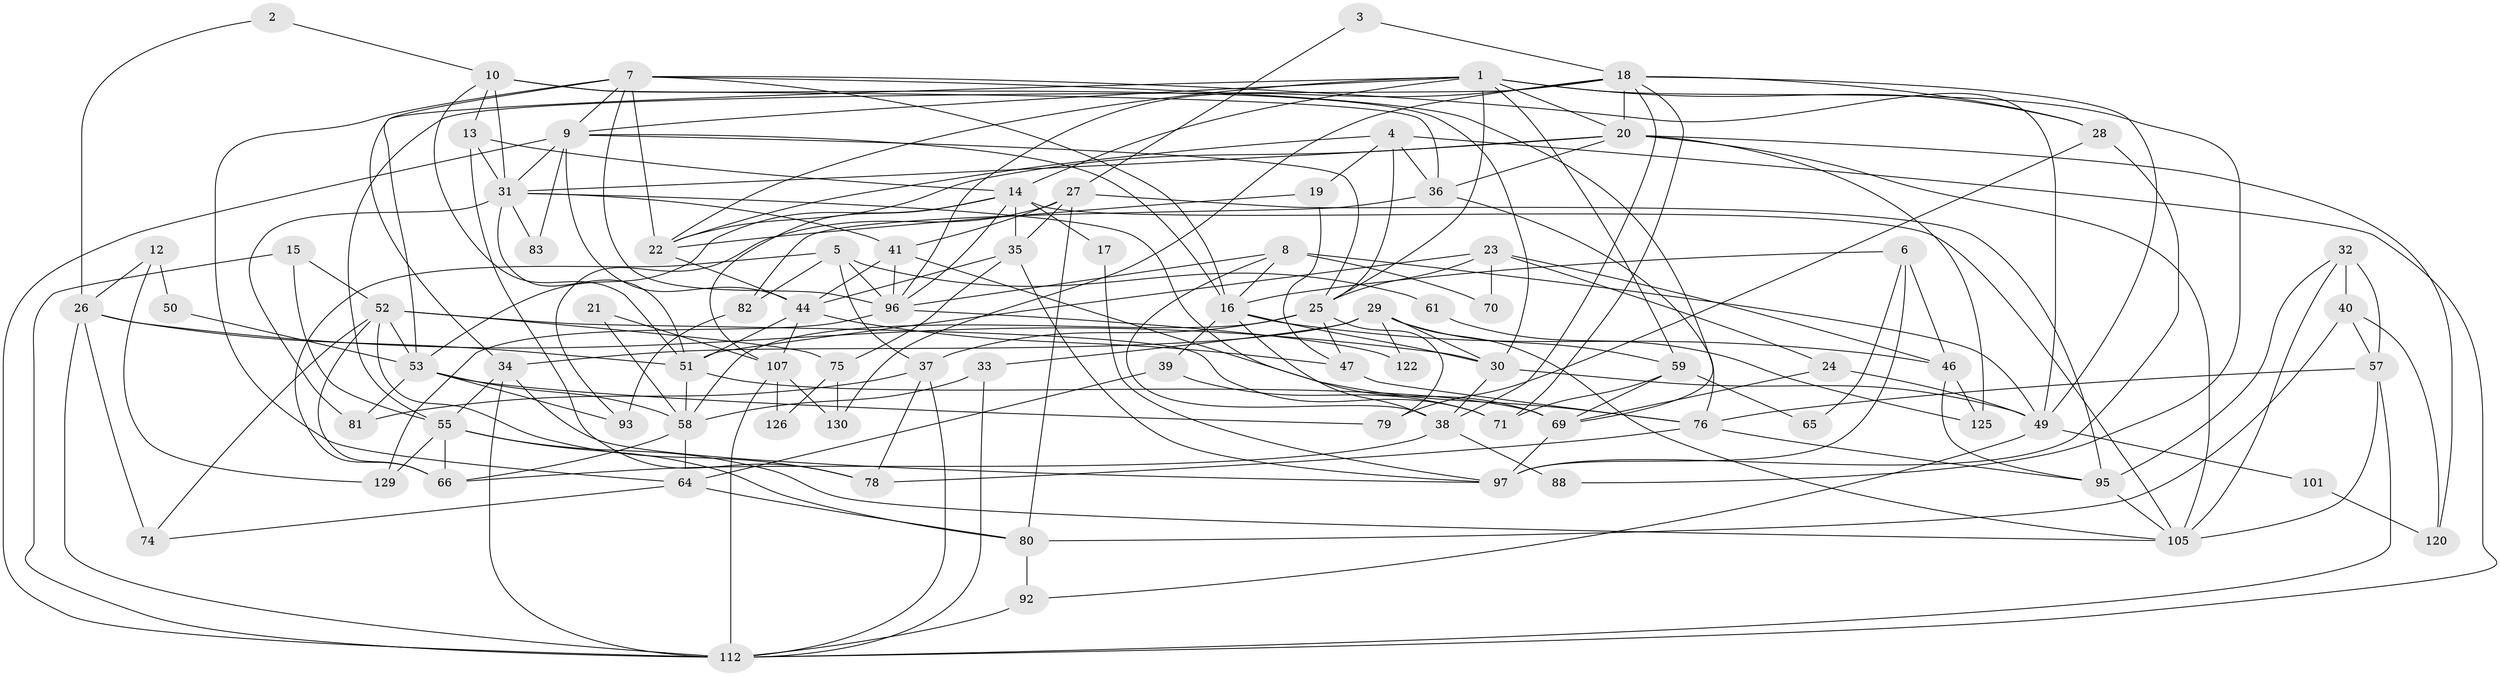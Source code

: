 // original degree distribution, {5: 0.16923076923076924, 2: 0.13076923076923078, 3: 0.3, 4: 0.2230769230769231, 7: 0.038461538461538464, 6: 0.13846153846153847}
// Generated by graph-tools (version 1.1) at 2025/11/02/27/25 16:11:19]
// undirected, 84 vertices, 203 edges
graph export_dot {
graph [start="1"]
  node [color=gray90,style=filled];
  1 [super="+115"];
  2;
  3;
  4 [super="+128"];
  5 [super="+68"];
  6 [super="+11"];
  7 [super="+123"];
  8;
  9 [super="+106"];
  10 [super="+124"];
  12;
  13 [super="+84"];
  14 [super="+67"];
  15;
  16 [super="+114"];
  17;
  18 [super="+43"];
  19;
  20 [super="+56"];
  21;
  22 [super="+42"];
  23 [super="+62"];
  24;
  25 [super="+108"];
  26 [super="+111"];
  27 [super="+45"];
  28;
  29 [super="+99"];
  30 [super="+89"];
  31 [super="+90"];
  32 [super="+63"];
  33;
  34 [super="+86"];
  35 [super="+77"];
  36 [super="+113"];
  37 [super="+116"];
  38 [super="+60"];
  39;
  40;
  41 [super="+54"];
  44 [super="+48"];
  46;
  47;
  49 [super="+118"];
  50;
  51 [super="+102"];
  52 [super="+72"];
  53 [super="+117"];
  55 [super="+109"];
  57 [super="+104"];
  58 [super="+87"];
  59 [super="+94"];
  61;
  64 [super="+73"];
  65;
  66 [super="+91"];
  69 [super="+85"];
  70;
  71;
  74;
  75;
  76;
  78;
  79;
  80 [super="+121"];
  81;
  82;
  83;
  88;
  92;
  93;
  95 [super="+100"];
  96 [super="+103"];
  97 [super="+98"];
  101;
  105 [super="+119"];
  107 [super="+110"];
  112 [super="+127"];
  120;
  122;
  125;
  126;
  129;
  130;
  1 -- 9;
  1 -- 20;
  1 -- 28;
  1 -- 59;
  1 -- 53;
  1 -- 22;
  1 -- 88;
  1 -- 25;
  1 -- 14;
  2 -- 26;
  2 -- 10;
  3 -- 18;
  3 -- 27;
  4 -- 22;
  4 -- 112;
  4 -- 25;
  4 -- 19;
  4 -- 36;
  5 -- 66;
  5 -- 61 [weight=2];
  5 -- 82;
  5 -- 37;
  5 -- 96;
  6 -- 16;
  6 -- 97 [weight=2];
  6 -- 65;
  6 -- 46;
  7 -- 22;
  7 -- 96;
  7 -- 64;
  7 -- 69;
  7 -- 9;
  7 -- 49;
  7 -- 34;
  7 -- 16;
  8 -- 16;
  8 -- 70;
  8 -- 49;
  8 -- 38;
  8 -- 96;
  9 -- 83;
  9 -- 112 [weight=2];
  9 -- 44;
  9 -- 25;
  9 -- 31;
  9 -- 16;
  10 -- 51;
  10 -- 30;
  10 -- 31;
  10 -- 13;
  10 -- 36;
  12 -- 129;
  12 -- 50;
  12 -- 26;
  13 -- 14;
  13 -- 78;
  13 -- 31;
  14 -- 105;
  14 -- 17;
  14 -- 53;
  14 -- 107;
  14 -- 35;
  14 -- 96;
  15 -- 112;
  15 -- 52;
  15 -- 55;
  16 -- 39;
  16 -- 30;
  16 -- 38;
  16 -- 46;
  17 -- 97;
  18 -- 20;
  18 -- 96;
  18 -- 130;
  18 -- 49;
  18 -- 55;
  18 -- 71;
  18 -- 28;
  18 -- 38;
  19 -- 47;
  19 -- 22;
  20 -- 22;
  20 -- 105;
  20 -- 36 [weight=2];
  20 -- 120;
  20 -- 125;
  20 -- 31;
  21 -- 58;
  21 -- 107;
  22 -- 44;
  23 -- 46;
  23 -- 70;
  23 -- 24;
  23 -- 25;
  23 -- 51;
  24 -- 69;
  24 -- 49;
  25 -- 58;
  25 -- 79;
  25 -- 47;
  25 -- 37;
  26 -- 74 [weight=2];
  26 -- 112;
  26 -- 51;
  26 -- 30;
  27 -- 80 [weight=2];
  27 -- 35 [weight=2];
  27 -- 41;
  27 -- 93;
  27 -- 95;
  28 -- 79;
  28 -- 97;
  29 -- 34;
  29 -- 30;
  29 -- 33;
  29 -- 105;
  29 -- 122;
  29 -- 59;
  30 -- 49;
  30 -- 38;
  31 -- 81;
  31 -- 83;
  31 -- 51;
  31 -- 69;
  31 -- 41;
  32 -- 95;
  32 -- 57 [weight=2];
  32 -- 40;
  32 -- 105;
  33 -- 112;
  33 -- 58;
  34 -- 55;
  34 -- 112;
  34 -- 97;
  35 -- 97;
  35 -- 75;
  35 -- 44;
  36 -- 82;
  36 -- 76;
  37 -- 81 [weight=2];
  37 -- 112;
  37 -- 78;
  38 -- 88;
  38 -- 66;
  39 -- 64;
  39 -- 71;
  40 -- 80;
  40 -- 57;
  40 -- 120;
  41 -- 76;
  41 -- 44;
  41 -- 96;
  44 -- 47;
  44 -- 51;
  44 -- 107;
  46 -- 125;
  46 -- 95;
  47 -- 76;
  49 -- 92;
  49 -- 101;
  50 -- 53;
  51 -- 69;
  51 -- 58;
  52 -- 74;
  52 -- 66;
  52 -- 53;
  52 -- 71;
  52 -- 75;
  52 -- 78;
  53 -- 79;
  53 -- 93;
  53 -- 81;
  53 -- 58;
  55 -- 129;
  55 -- 80 [weight=2];
  55 -- 66;
  55 -- 105;
  57 -- 112;
  57 -- 76;
  57 -- 105;
  58 -- 64;
  58 -- 66;
  59 -- 65;
  59 -- 69;
  59 -- 71;
  61 -- 125;
  64 -- 80;
  64 -- 74;
  69 -- 97;
  75 -- 126;
  75 -- 130;
  76 -- 78;
  76 -- 95;
  80 -- 92;
  82 -- 93;
  92 -- 112;
  95 -- 105;
  96 -- 122;
  96 -- 129;
  101 -- 120;
  107 -- 126;
  107 -- 112;
  107 -- 130;
}
